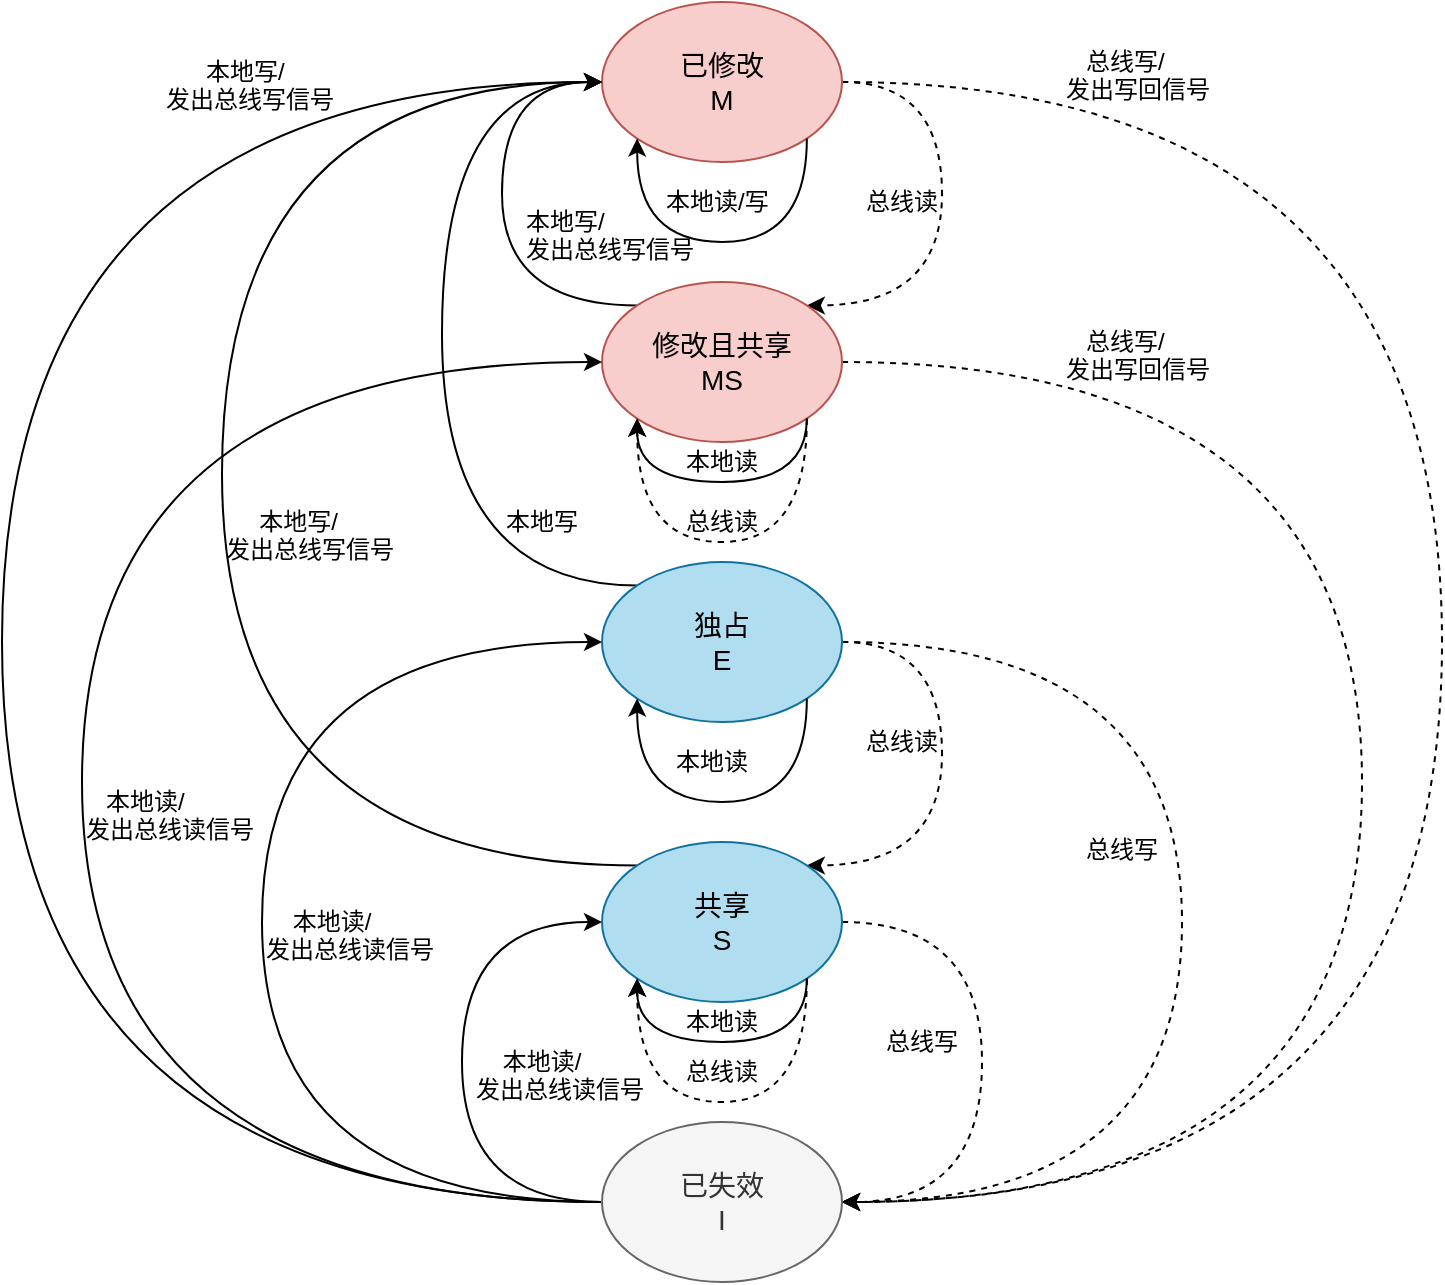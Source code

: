 <mxfile version="12.2.2" type="device" pages="1"><diagram id="7P2tOl0o_2mroq0Ww_tA" name="Page-1"><mxGraphModel dx="1072" dy="793" grid="1" gridSize="10" guides="1" tooltips="1" connect="1" arrows="1" fold="1" page="1" pageScale="1" pageWidth="827" pageHeight="1169" math="0" shadow="0"><root><mxCell id="0"/><mxCell id="1" parent="0"/><mxCell id="-7IoeA86pKi1QNBOFo2L-1" style="edgeStyle=orthogonalEdgeStyle;curved=1;orthogonalLoop=1;jettySize=auto;html=1;exitX=1;exitY=0.5;exitDx=0;exitDy=0;entryX=1;entryY=0;entryDx=0;entryDy=0;dashed=1;" edge="1" parent="1" source="-7IoeA86pKi1QNBOFo2L-3" target="-7IoeA86pKi1QNBOFo2L-6"><mxGeometry relative="1" as="geometry"><Array as="points"><mxPoint x="510" y="200"/><mxPoint x="510" y="312"/></Array></mxGeometry></mxCell><mxCell id="-7IoeA86pKi1QNBOFo2L-2" style="edgeStyle=orthogonalEdgeStyle;curved=1;orthogonalLoop=1;jettySize=auto;html=1;exitX=1;exitY=0.5;exitDx=0;exitDy=0;dashed=1;entryX=1;entryY=0.5;entryDx=0;entryDy=0;" edge="1" parent="1" source="-7IoeA86pKi1QNBOFo2L-3" target="-7IoeA86pKi1QNBOFo2L-18"><mxGeometry relative="1" as="geometry"><mxPoint x="570" y="760" as="targetPoint"/><Array as="points"><mxPoint x="760" y="200"/><mxPoint x="760" y="760"/></Array></mxGeometry></mxCell><mxCell id="-7IoeA86pKi1QNBOFo2L-3" value="&lt;font style=&quot;font-size: 14px&quot;&gt;已修改&lt;br&gt;M&lt;/font&gt;" style="ellipse;whiteSpace=wrap;html=1;fillColor=#f8cecc;strokeColor=#b85450;" vertex="1" parent="1"><mxGeometry x="340" y="160" width="120" height="80" as="geometry"/></mxCell><mxCell id="-7IoeA86pKi1QNBOFo2L-4" style="edgeStyle=orthogonalEdgeStyle;curved=1;orthogonalLoop=1;jettySize=auto;html=1;exitX=0;exitY=0;exitDx=0;exitDy=0;entryX=0;entryY=0.5;entryDx=0;entryDy=0;" edge="1" parent="1" source="-7IoeA86pKi1QNBOFo2L-6" target="-7IoeA86pKi1QNBOFo2L-3"><mxGeometry relative="1" as="geometry"><Array as="points"><mxPoint x="290" y="312"/><mxPoint x="290" y="200"/></Array></mxGeometry></mxCell><mxCell id="-7IoeA86pKi1QNBOFo2L-5" style="edgeStyle=orthogonalEdgeStyle;curved=1;orthogonalLoop=1;jettySize=auto;html=1;exitX=1;exitY=0.5;exitDx=0;exitDy=0;dashed=1;" edge="1" parent="1" source="-7IoeA86pKi1QNBOFo2L-6"><mxGeometry relative="1" as="geometry"><mxPoint x="460" y="760" as="targetPoint"/><Array as="points"><mxPoint x="720" y="340"/><mxPoint x="720" y="760"/></Array></mxGeometry></mxCell><mxCell id="-7IoeA86pKi1QNBOFo2L-6" value="&lt;font style=&quot;font-size: 14px&quot;&gt;修改且共享&lt;br&gt;MS&lt;br&gt;&lt;/font&gt;" style="ellipse;whiteSpace=wrap;html=1;fillColor=#f8cecc;strokeColor=#b85450;" vertex="1" parent="1"><mxGeometry x="340" y="300" width="120" height="80" as="geometry"/></mxCell><mxCell id="-7IoeA86pKi1QNBOFo2L-7" style="edgeStyle=orthogonalEdgeStyle;curved=1;orthogonalLoop=1;jettySize=auto;html=1;exitX=0;exitY=0;exitDx=0;exitDy=0;entryX=0;entryY=0.5;entryDx=0;entryDy=0;" edge="1" parent="1" source="-7IoeA86pKi1QNBOFo2L-10" target="-7IoeA86pKi1QNBOFo2L-3"><mxGeometry relative="1" as="geometry"><mxPoint x="300" y="210.0" as="targetPoint"/><Array as="points"><mxPoint x="260" y="452"/><mxPoint x="260" y="200"/></Array></mxGeometry></mxCell><mxCell id="-7IoeA86pKi1QNBOFo2L-8" style="edgeStyle=orthogonalEdgeStyle;curved=1;orthogonalLoop=1;jettySize=auto;html=1;exitX=1;exitY=0.5;exitDx=0;exitDy=0;entryX=1;entryY=0;entryDx=0;entryDy=0;dashed=1;" edge="1" parent="1" source="-7IoeA86pKi1QNBOFo2L-10" target="-7IoeA86pKi1QNBOFo2L-13"><mxGeometry relative="1" as="geometry"><Array as="points"><mxPoint x="510" y="480"/><mxPoint x="510" y="592"/></Array></mxGeometry></mxCell><mxCell id="-7IoeA86pKi1QNBOFo2L-9" style="edgeStyle=orthogonalEdgeStyle;curved=1;orthogonalLoop=1;jettySize=auto;html=1;exitX=1;exitY=0.5;exitDx=0;exitDy=0;dashed=1;" edge="1" parent="1" source="-7IoeA86pKi1QNBOFo2L-10"><mxGeometry relative="1" as="geometry"><mxPoint x="460" y="760" as="targetPoint"/><Array as="points"><mxPoint x="630" y="480"/><mxPoint x="630" y="760"/></Array></mxGeometry></mxCell><mxCell id="-7IoeA86pKi1QNBOFo2L-10" value="&lt;span style=&quot;font-size: 14px ; white-space: normal&quot;&gt;独占&lt;/span&gt;&lt;br style=&quot;font-size: 14px ; white-space: normal&quot;&gt;&lt;span style=&quot;font-size: 14px ; white-space: normal&quot;&gt;E&lt;/span&gt;" style="ellipse;whiteSpace=wrap;html=1;fillColor=#b1ddf0;strokeColor=#10739e;" vertex="1" parent="1"><mxGeometry x="340" y="440" width="120" height="80" as="geometry"/></mxCell><mxCell id="-7IoeA86pKi1QNBOFo2L-11" style="edgeStyle=orthogonalEdgeStyle;curved=1;orthogonalLoop=1;jettySize=auto;html=1;exitX=0;exitY=0;exitDx=0;exitDy=0;" edge="1" parent="1" source="-7IoeA86pKi1QNBOFo2L-13"><mxGeometry relative="1" as="geometry"><mxPoint x="340" y="200" as="targetPoint"/><Array as="points"><mxPoint x="150" y="592"/><mxPoint x="150" y="200"/></Array></mxGeometry></mxCell><mxCell id="-7IoeA86pKi1QNBOFo2L-12" style="edgeStyle=orthogonalEdgeStyle;curved=1;orthogonalLoop=1;jettySize=auto;html=1;exitX=1;exitY=0.5;exitDx=0;exitDy=0;dashed=1;" edge="1" parent="1" source="-7IoeA86pKi1QNBOFo2L-13"><mxGeometry relative="1" as="geometry"><mxPoint x="460" y="760" as="targetPoint"/><Array as="points"><mxPoint x="530" y="620"/><mxPoint x="530" y="760"/></Array></mxGeometry></mxCell><mxCell id="-7IoeA86pKi1QNBOFo2L-13" value="&lt;span style=&quot;font-size: 14px ; white-space: normal&quot;&gt;共享&lt;/span&gt;&lt;br style=&quot;font-size: 14px ; white-space: normal&quot;&gt;&lt;span style=&quot;font-size: 14px ; white-space: normal&quot;&gt;S&lt;/span&gt;" style="ellipse;whiteSpace=wrap;html=1;fillColor=#b1ddf0;strokeColor=#10739e;" vertex="1" parent="1"><mxGeometry x="340" y="580" width="120" height="80" as="geometry"/></mxCell><mxCell id="-7IoeA86pKi1QNBOFo2L-14" style="edgeStyle=orthogonalEdgeStyle;curved=1;orthogonalLoop=1;jettySize=auto;html=1;exitX=0;exitY=0.5;exitDx=0;exitDy=0;entryX=0;entryY=0.5;entryDx=0;entryDy=0;" edge="1" parent="1" source="-7IoeA86pKi1QNBOFo2L-18" target="-7IoeA86pKi1QNBOFo2L-13"><mxGeometry relative="1" as="geometry"><Array as="points"><mxPoint x="270" y="760"/><mxPoint x="270" y="620"/></Array></mxGeometry></mxCell><mxCell id="-7IoeA86pKi1QNBOFo2L-15" style="edgeStyle=orthogonalEdgeStyle;curved=1;orthogonalLoop=1;jettySize=auto;html=1;exitX=0;exitY=0.5;exitDx=0;exitDy=0;entryX=0;entryY=0.5;entryDx=0;entryDy=0;" edge="1" parent="1" source="-7IoeA86pKi1QNBOFo2L-18" target="-7IoeA86pKi1QNBOFo2L-10"><mxGeometry relative="1" as="geometry"><mxPoint x="240" y="480" as="targetPoint"/><Array as="points"><mxPoint x="170" y="760"/><mxPoint x="170" y="480"/></Array></mxGeometry></mxCell><mxCell id="-7IoeA86pKi1QNBOFo2L-16" style="edgeStyle=orthogonalEdgeStyle;curved=1;orthogonalLoop=1;jettySize=auto;html=1;exitX=0;exitY=0.5;exitDx=0;exitDy=0;entryX=0;entryY=0.5;entryDx=0;entryDy=0;" edge="1" parent="1" source="-7IoeA86pKi1QNBOFo2L-18" target="-7IoeA86pKi1QNBOFo2L-6"><mxGeometry relative="1" as="geometry"><mxPoint x="90" y="340.0" as="targetPoint"/><Array as="points"><mxPoint x="80" y="760"/><mxPoint x="80" y="340"/></Array></mxGeometry></mxCell><mxCell id="-7IoeA86pKi1QNBOFo2L-17" style="edgeStyle=orthogonalEdgeStyle;curved=1;orthogonalLoop=1;jettySize=auto;html=1;exitX=0;exitY=0.5;exitDx=0;exitDy=0;" edge="1" parent="1" source="-7IoeA86pKi1QNBOFo2L-18"><mxGeometry relative="1" as="geometry"><mxPoint x="340" y="200" as="targetPoint"/><Array as="points"><mxPoint x="40" y="760"/><mxPoint x="40" y="200"/></Array></mxGeometry></mxCell><mxCell id="-7IoeA86pKi1QNBOFo2L-18" value="&lt;font style=&quot;font-size: 14px&quot;&gt;已失效&lt;br&gt;I&lt;/font&gt;" style="ellipse;whiteSpace=wrap;html=1;fillColor=#f5f5f5;strokeColor=#666666;fontColor=#333333;" vertex="1" parent="1"><mxGeometry x="340" y="720" width="120" height="80" as="geometry"/></mxCell><mxCell id="-7IoeA86pKi1QNBOFo2L-19" style="orthogonalLoop=1;jettySize=auto;html=1;exitX=1;exitY=1;exitDx=0;exitDy=0;entryX=0;entryY=1;entryDx=0;entryDy=0;edgeStyle=orthogonalEdgeStyle;curved=1;" edge="1" parent="1" source="-7IoeA86pKi1QNBOFo2L-3" target="-7IoeA86pKi1QNBOFo2L-3"><mxGeometry relative="1" as="geometry"><Array as="points"><mxPoint x="442" y="280"/><mxPoint x="358" y="280"/></Array></mxGeometry></mxCell><mxCell id="-7IoeA86pKi1QNBOFo2L-20" value="本地读/写" style="text;html=1;resizable=0;points=[];autosize=1;align=left;verticalAlign=top;spacingTop=-4;" vertex="1" parent="1"><mxGeometry x="370" y="250" width="70" height="20" as="geometry"/></mxCell><mxCell id="-7IoeA86pKi1QNBOFo2L-21" style="edgeStyle=orthogonalEdgeStyle;curved=1;orthogonalLoop=1;jettySize=auto;html=1;exitX=1;exitY=1;exitDx=0;exitDy=0;entryX=0;entryY=1;entryDx=0;entryDy=0;" edge="1" parent="1" source="-7IoeA86pKi1QNBOFo2L-6" target="-7IoeA86pKi1QNBOFo2L-6"><mxGeometry relative="1" as="geometry"><Array as="points"><mxPoint x="442" y="400"/><mxPoint x="358" y="400"/></Array></mxGeometry></mxCell><mxCell id="-7IoeA86pKi1QNBOFo2L-22" value="本地读" style="text;html=1;resizable=0;points=[];autosize=1;align=left;verticalAlign=top;spacingTop=-4;" vertex="1" parent="1"><mxGeometry x="380" y="380" width="50" height="20" as="geometry"/></mxCell><mxCell id="-7IoeA86pKi1QNBOFo2L-23" value="本地写/&lt;br&gt;发出总线写信号" style="text;html=1;resizable=0;points=[];autosize=1;align=left;verticalAlign=top;spacingTop=-4;" vertex="1" parent="1"><mxGeometry x="300" y="260" width="100" height="30" as="geometry"/></mxCell><mxCell id="-7IoeA86pKi1QNBOFo2L-24" value="本地写" style="text;html=1;resizable=0;points=[];autosize=1;align=left;verticalAlign=top;spacingTop=-4;" vertex="1" parent="1"><mxGeometry x="290" y="410" width="50" height="20" as="geometry"/></mxCell><mxCell id="-7IoeA86pKi1QNBOFo2L-25" style="edgeStyle=orthogonalEdgeStyle;curved=1;orthogonalLoop=1;jettySize=auto;html=1;exitX=1;exitY=1;exitDx=0;exitDy=0;entryX=0;entryY=1;entryDx=0;entryDy=0;" edge="1" parent="1" source="-7IoeA86pKi1QNBOFo2L-10" target="-7IoeA86pKi1QNBOFo2L-10"><mxGeometry relative="1" as="geometry"><Array as="points"><mxPoint x="442" y="560"/><mxPoint x="358" y="560"/></Array></mxGeometry></mxCell><mxCell id="-7IoeA86pKi1QNBOFo2L-26" value="本地读" style="text;html=1;resizable=0;points=[];autosize=1;align=left;verticalAlign=top;spacingTop=-4;" vertex="1" parent="1"><mxGeometry x="375" y="530" width="50" height="20" as="geometry"/></mxCell><mxCell id="-7IoeA86pKi1QNBOFo2L-27" style="edgeStyle=orthogonalEdgeStyle;curved=1;orthogonalLoop=1;jettySize=auto;html=1;exitX=1;exitY=1;exitDx=0;exitDy=0;entryX=0;entryY=1;entryDx=0;entryDy=0;" edge="1" parent="1" source="-7IoeA86pKi1QNBOFo2L-13" target="-7IoeA86pKi1QNBOFo2L-13"><mxGeometry relative="1" as="geometry"><mxPoint x="357" y="652" as="targetPoint"/><Array as="points"><mxPoint x="442" y="680"/><mxPoint x="358" y="680"/></Array></mxGeometry></mxCell><mxCell id="-7IoeA86pKi1QNBOFo2L-28" value="本地读&lt;br&gt;" style="text;html=1;resizable=0;points=[];autosize=1;align=left;verticalAlign=top;spacingTop=-4;" vertex="1" parent="1"><mxGeometry x="380" y="660" width="50" height="20" as="geometry"/></mxCell><mxCell id="-7IoeA86pKi1QNBOFo2L-29" value="&amp;nbsp; &amp;nbsp; &amp;nbsp;本地写/&lt;br&gt;发出总线写信号" style="text;html=1;resizable=0;points=[];autosize=1;align=left;verticalAlign=top;spacingTop=-4;" vertex="1" parent="1"><mxGeometry x="150" y="410" width="100" height="30" as="geometry"/></mxCell><mxCell id="-7IoeA86pKi1QNBOFo2L-30" value="&amp;nbsp; &amp;nbsp; 本地读/&lt;br&gt;发出总线读信号" style="text;html=1;resizable=0;points=[];autosize=1;align=left;verticalAlign=top;spacingTop=-4;" vertex="1" parent="1"><mxGeometry x="275" y="680" width="100" height="30" as="geometry"/></mxCell><mxCell id="-7IoeA86pKi1QNBOFo2L-31" value="&amp;nbsp; &amp;nbsp; 本地读/&lt;br&gt;发出总线读信号" style="text;html=1;resizable=0;points=[];autosize=1;align=left;verticalAlign=top;spacingTop=-4;" vertex="1" parent="1"><mxGeometry x="170" y="610" width="100" height="30" as="geometry"/></mxCell><mxCell id="-7IoeA86pKi1QNBOFo2L-32" value="&amp;nbsp; &amp;nbsp;本地读/&lt;br&gt;发出总线读信号" style="text;html=1;resizable=0;points=[];autosize=1;align=left;verticalAlign=top;spacingTop=-4;" vertex="1" parent="1"><mxGeometry x="80" y="550" width="100" height="30" as="geometry"/></mxCell><mxCell id="-7IoeA86pKi1QNBOFo2L-33" value="&amp;nbsp; &amp;nbsp; &amp;nbsp; 本地写/&lt;br&gt;发出总线写信号" style="text;html=1;resizable=0;points=[];autosize=1;align=left;verticalAlign=top;spacingTop=-4;" vertex="1" parent="1"><mxGeometry x="120" y="185" width="100" height="30" as="geometry"/></mxCell><mxCell id="-7IoeA86pKi1QNBOFo2L-34" value="总线读" style="text;html=1;resizable=0;points=[];autosize=1;align=left;verticalAlign=top;spacingTop=-4;" vertex="1" parent="1"><mxGeometry x="470" y="250" width="50" height="20" as="geometry"/></mxCell><mxCell id="-7IoeA86pKi1QNBOFo2L-35" value="&amp;nbsp; &amp;nbsp;总线写/&lt;br&gt;发出写回信号" style="text;html=1;resizable=0;points=[];autosize=1;align=left;verticalAlign=top;spacingTop=-4;" vertex="1" parent="1"><mxGeometry x="570" y="180" width="90" height="30" as="geometry"/></mxCell><mxCell id="-7IoeA86pKi1QNBOFo2L-36" style="edgeStyle=orthogonalEdgeStyle;curved=1;orthogonalLoop=1;jettySize=auto;html=1;exitX=1;exitY=1;exitDx=0;exitDy=0;entryX=0;entryY=1;entryDx=0;entryDy=0;dashed=1;" edge="1" parent="1" source="-7IoeA86pKi1QNBOFo2L-6" target="-7IoeA86pKi1QNBOFo2L-6"><mxGeometry relative="1" as="geometry"><Array as="points"><mxPoint x="442" y="430"/><mxPoint x="358" y="430"/></Array></mxGeometry></mxCell><mxCell id="-7IoeA86pKi1QNBOFo2L-37" value="总线读" style="text;html=1;resizable=0;points=[];autosize=1;align=left;verticalAlign=top;spacingTop=-4;" vertex="1" parent="1"><mxGeometry x="380" y="410" width="50" height="20" as="geometry"/></mxCell><mxCell id="-7IoeA86pKi1QNBOFo2L-38" value="&amp;nbsp; &amp;nbsp;总线写/&lt;br&gt;发出写回信号" style="text;html=1;resizable=0;points=[];autosize=1;align=left;verticalAlign=top;spacingTop=-4;" vertex="1" parent="1"><mxGeometry x="570" y="320" width="90" height="30" as="geometry"/></mxCell><mxCell id="-7IoeA86pKi1QNBOFo2L-39" value="总线读" style="text;html=1;resizable=0;points=[];autosize=1;align=left;verticalAlign=top;spacingTop=-4;" vertex="1" parent="1"><mxGeometry x="470" y="520" width="50" height="20" as="geometry"/></mxCell><mxCell id="-7IoeA86pKi1QNBOFo2L-40" value="&amp;nbsp; &amp;nbsp;总线写" style="text;html=1;resizable=0;points=[];autosize=1;align=left;verticalAlign=top;spacingTop=-4;" vertex="1" parent="1"><mxGeometry x="570" y="574" width="60" height="20" as="geometry"/></mxCell><mxCell id="-7IoeA86pKi1QNBOFo2L-41" value="&amp;nbsp; &amp;nbsp;总线写" style="text;html=1;resizable=0;points=[];autosize=1;align=left;verticalAlign=top;spacingTop=-4;" vertex="1" parent="1"><mxGeometry x="470" y="670" width="60" height="20" as="geometry"/></mxCell><mxCell id="-7IoeA86pKi1QNBOFo2L-42" style="edgeStyle=orthogonalEdgeStyle;curved=1;orthogonalLoop=1;jettySize=auto;html=1;exitX=1;exitY=1;exitDx=0;exitDy=0;entryX=0;entryY=1;entryDx=0;entryDy=0;dashed=1;" edge="1" parent="1" source="-7IoeA86pKi1QNBOFo2L-13" target="-7IoeA86pKi1QNBOFo2L-13"><mxGeometry relative="1" as="geometry"><Array as="points"><mxPoint x="442" y="710"/><mxPoint x="358" y="710"/></Array></mxGeometry></mxCell><mxCell id="-7IoeA86pKi1QNBOFo2L-43" value="总线读" style="text;html=1;resizable=0;points=[];autosize=1;align=left;verticalAlign=top;spacingTop=-4;" vertex="1" parent="1"><mxGeometry x="380" y="685" width="50" height="20" as="geometry"/></mxCell></root></mxGraphModel></diagram></mxfile>